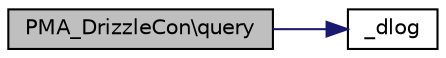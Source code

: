 digraph G
{
  edge [fontname="Helvetica",fontsize="10",labelfontname="Helvetica",labelfontsize="10"];
  node [fontname="Helvetica",fontsize="10",shape=record];
  rankdir="LR";
  Node1 [label="PMA_DrizzleCon\\query",height=0.2,width=0.4,color="black", fillcolor="grey75", style="filled" fontcolor="black"];
  Node1 -> Node2 [color="midnightblue",fontsize="10",style="solid",fontname="Helvetica"];
  Node2 [label="_dlog",height=0.2,width=0.4,color="black", fillcolor="white", style="filled",URL="$drizzle-wrappers_8lib_8php.html#a8e3779809511f4adea7052f20b4b7841"];
}
